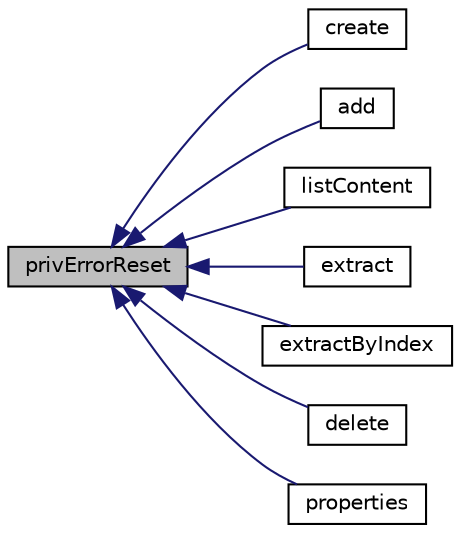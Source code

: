 digraph "privErrorReset"
{
  edge [fontname="Helvetica",fontsize="10",labelfontname="Helvetica",labelfontsize="10"];
  node [fontname="Helvetica",fontsize="10",shape=record];
  rankdir="LR";
  Node146 [label="privErrorReset",height=0.2,width=0.4,color="black", fillcolor="grey75", style="filled", fontcolor="black"];
  Node146 -> Node147 [dir="back",color="midnightblue",fontsize="10",style="solid",fontname="Helvetica"];
  Node147 [label="create",height=0.2,width=0.4,color="black", fillcolor="white", style="filled",URL="$class_pcl_zip.html#a2d670a34def1c5d97c3f69eb82731d5e"];
  Node146 -> Node148 [dir="back",color="midnightblue",fontsize="10",style="solid",fontname="Helvetica"];
  Node148 [label="add",height=0.2,width=0.4,color="black", fillcolor="white", style="filled",URL="$class_pcl_zip.html#a5cfbc5c6c546df2441fac5f84b98b7d1"];
  Node146 -> Node149 [dir="back",color="midnightblue",fontsize="10",style="solid",fontname="Helvetica"];
  Node149 [label="listContent",height=0.2,width=0.4,color="black", fillcolor="white", style="filled",URL="$class_pcl_zip.html#aa62e6edce822f22d87e8e40c4f5c5f56"];
  Node146 -> Node150 [dir="back",color="midnightblue",fontsize="10",style="solid",fontname="Helvetica"];
  Node150 [label="extract",height=0.2,width=0.4,color="black", fillcolor="white", style="filled",URL="$class_pcl_zip.html#a017ef4fbe3e4fedcdffd97fed288016f"];
  Node146 -> Node151 [dir="back",color="midnightblue",fontsize="10",style="solid",fontname="Helvetica"];
  Node151 [label="extractByIndex",height=0.2,width=0.4,color="black", fillcolor="white", style="filled",URL="$class_pcl_zip.html#aaf15292d046413ff20768f5cad5f301d"];
  Node146 -> Node152 [dir="back",color="midnightblue",fontsize="10",style="solid",fontname="Helvetica"];
  Node152 [label="delete",height=0.2,width=0.4,color="black", fillcolor="white", style="filled",URL="$class_pcl_zip.html#a13bdffdd926f26b825ea57066334ff01"];
  Node146 -> Node153 [dir="back",color="midnightblue",fontsize="10",style="solid",fontname="Helvetica"];
  Node153 [label="properties",height=0.2,width=0.4,color="black", fillcolor="white", style="filled",URL="$class_pcl_zip.html#aaa661befbd8fbf46d5fc8e5b3536a453"];
}
